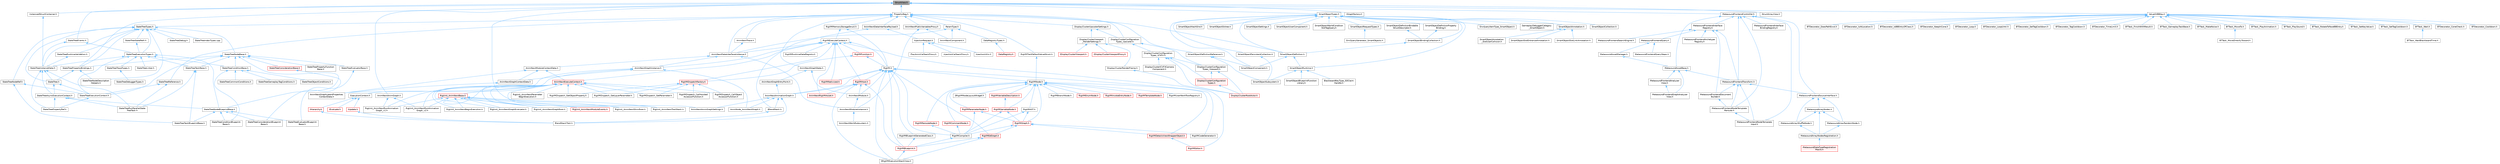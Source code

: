 digraph "StructView.h"
{
 // INTERACTIVE_SVG=YES
 // LATEX_PDF_SIZE
  bgcolor="transparent";
  edge [fontname=Helvetica,fontsize=10,labelfontname=Helvetica,labelfontsize=10];
  node [fontname=Helvetica,fontsize=10,shape=box,height=0.2,width=0.4];
  Node1 [id="Node000001",label="StructView.h",height=0.2,width=0.4,color="gray40", fillcolor="grey60", style="filled", fontcolor="black",tooltip=" "];
  Node1 -> Node2 [id="edge1_Node000001_Node000002",dir="back",color="steelblue1",style="solid",tooltip=" "];
  Node2 [id="Node000002",label="AnimNextAnimGraph.h",height=0.2,width=0.4,color="grey40", fillcolor="white", style="filled",URL="$df/daf/AnimNextAnimGraph_8h.html",tooltip=" "];
  Node2 -> Node3 [id="edge2_Node000002_Node000003",dir="back",color="steelblue1",style="solid",tooltip=" "];
  Node3 [id="Node000003",label="RigUnit_AnimNextRunAnimation\lGraph_v1.h",height=0.2,width=0.4,color="grey40", fillcolor="white", style="filled",URL="$d1/df7/RigUnit__AnimNextRunAnimationGraph__v1_8h.html",tooltip=" "];
  Node2 -> Node4 [id="edge3_Node000002_Node000004",dir="back",color="steelblue1",style="solid",tooltip=" "];
  Node4 [id="Node000004",label="RigUnit_AnimNextRunAnimation\lGraph_v2.h",height=0.2,width=0.4,color="grey40", fillcolor="white", style="filled",URL="$d6/d84/RigUnit__AnimNextRunAnimationGraph__v2_8h.html",tooltip=" "];
  Node1 -> Node5 [id="edge4_Node000001_Node000005",dir="back",color="steelblue1",style="solid",tooltip=" "];
  Node5 [id="Node000005",label="AnimNextAnimGraphSettings.h",height=0.2,width=0.4,color="grey40", fillcolor="white", style="filled",URL="$d9/da8/AnimNextAnimGraphSettings_8h.html",tooltip=" "];
  Node1 -> Node6 [id="edge5_Node000001_Node000006",dir="back",color="steelblue1",style="solid",tooltip=" "];
  Node6 [id="Node000006",label="IGraphFactory.h",height=0.2,width=0.4,color="grey40", fillcolor="white", style="filled",URL="$d0/d51/IGraphFactory_8h.html",tooltip=" "];
  Node1 -> Node7 [id="edge6_Node000001_Node000007",dir="back",color="steelblue1",style="solid",tooltip=" "];
  Node7 [id="Node000007",label="InstancedStructContainer.h",height=0.2,width=0.4,color="grey40", fillcolor="white", style="filled",URL="$dc/df3/StructUtils_2InstancedStructContainer_8h.html",tooltip=" "];
  Node7 -> Node8 [id="edge7_Node000007_Node000008",dir="back",color="steelblue1",style="solid",tooltip=" "];
  Node8 [id="Node000008",label="StateTreeInstanceData.h",height=0.2,width=0.4,color="grey40", fillcolor="white", style="filled",URL="$de/da1/StateTreeInstanceData_8h.html",tooltip=" "];
  Node8 -> Node9 [id="edge8_Node000008_Node000009",dir="back",color="steelblue1",style="solid",tooltip=" "];
  Node9 [id="Node000009",label="StateTree.h",height=0.2,width=0.4,color="grey40", fillcolor="white", style="filled",URL="$de/d30/StateTree_8h.html",tooltip=" "];
  Node9 -> Node10 [id="edge9_Node000009_Node000010",dir="back",color="steelblue1",style="solid",tooltip=" "];
  Node10 [id="Node000010",label="StateTreeAsyncExecutionContext.h",height=0.2,width=0.4,color="grey40", fillcolor="white", style="filled",URL="$dd/d7b/StateTreeAsyncExecutionContext_8h.html",tooltip=" "];
  Node10 -> Node11 [id="edge10_Node000010_Node000011",dir="back",color="steelblue1",style="solid",tooltip=" "];
  Node11 [id="Node000011",label="StateTreeNodeBlueprintBase.h",height=0.2,width=0.4,color="grey40", fillcolor="white", style="filled",URL="$d8/d2c/StateTreeNodeBlueprintBase_8h.html",tooltip=" "];
  Node11 -> Node12 [id="edge11_Node000011_Node000012",dir="back",color="steelblue1",style="solid",tooltip=" "];
  Node12 [id="Node000012",label="StateTreeConditionBlueprint\lBase.h",height=0.2,width=0.4,color="grey40", fillcolor="white", style="filled",URL="$d2/dd4/StateTreeConditionBlueprintBase_8h.html",tooltip=" "];
  Node11 -> Node13 [id="edge12_Node000011_Node000013",dir="back",color="steelblue1",style="solid",tooltip=" "];
  Node13 [id="Node000013",label="StateTreeConsiderationBlueprint\lBase.h",height=0.2,width=0.4,color="grey40", fillcolor="white", style="filled",URL="$db/d4a/StateTreeConsiderationBlueprintBase_8h.html",tooltip=" "];
  Node11 -> Node14 [id="edge13_Node000011_Node000014",dir="back",color="steelblue1",style="solid",tooltip=" "];
  Node14 [id="Node000014",label="StateTreeEvaluatorBlueprint\lBase.h",height=0.2,width=0.4,color="grey40", fillcolor="white", style="filled",URL="$d1/dd7/StateTreeEvaluatorBlueprintBase_8h.html",tooltip=" "];
  Node11 -> Node15 [id="edge14_Node000011_Node000015",dir="back",color="steelblue1",style="solid",tooltip=" "];
  Node15 [id="Node000015",label="StateTreeTaskBlueprintBase.h",height=0.2,width=0.4,color="grey40", fillcolor="white", style="filled",URL="$db/d6a/StateTreeTaskBlueprintBase_8h.html",tooltip=" "];
  Node10 -> Node16 [id="edge15_Node000010_Node000016",dir="back",color="steelblue1",style="solid",tooltip=" "];
  Node16 [id="Node000016",label="StateTreePropertyRef.h",height=0.2,width=0.4,color="grey40", fillcolor="white", style="filled",URL="$dd/dae/StateTreePropertyRef_8h.html",tooltip=" "];
  Node10 -> Node17 [id="edge16_Node000010_Node000017",dir="back",color="steelblue1",style="solid",tooltip=" "];
  Node17 [id="Node000017",label="StateTreeRunParallelState\lTreeTask.h",height=0.2,width=0.4,color="grey40", fillcolor="white", style="filled",URL="$d0/d11/StateTreeRunParallelStateTreeTask_8h.html",tooltip=" "];
  Node9 -> Node18 [id="edge17_Node000009_Node000018",dir="back",color="steelblue1",style="solid",tooltip=" "];
  Node18 [id="Node000018",label="StateTreeExecutionContext.h",height=0.2,width=0.4,color="grey40", fillcolor="white", style="filled",URL="$d0/d75/StateTreeExecutionContext_8h.html",tooltip=" "];
  Node18 -> Node16 [id="edge18_Node000018_Node000016",dir="back",color="steelblue1",style="solid",tooltip=" "];
  Node8 -> Node10 [id="edge19_Node000008_Node000010",dir="back",color="steelblue1",style="solid",tooltip=" "];
  Node8 -> Node16 [id="edge20_Node000008_Node000016",dir="back",color="steelblue1",style="solid",tooltip=" "];
  Node8 -> Node17 [id="edge21_Node000008_Node000017",dir="back",color="steelblue1",style="solid",tooltip=" "];
  Node1 -> Node19 [id="edge22_Node000001_Node000019",dir="back",color="steelblue1",style="solid",tooltip=" "];
  Node19 [id="Node000019",label="MetasoundFrontendController.h",height=0.2,width=0.4,color="grey40", fillcolor="white", style="filled",URL="$d0/d64/MetasoundFrontendController_8h.html",tooltip=" "];
  Node19 -> Node20 [id="edge23_Node000019_Node000020",dir="back",color="steelblue1",style="solid",tooltip=" "];
  Node20 [id="Node000020",label="MetasoundAssetBase.h",height=0.2,width=0.4,color="grey40", fillcolor="white", style="filled",URL="$d5/d81/MetasoundAssetBase_8h.html",tooltip=" "];
  Node20 -> Node21 [id="edge24_Node000020_Node000021",dir="back",color="steelblue1",style="solid",tooltip=" "];
  Node21 [id="Node000021",label="MetasoundFrontendAnalyzer\lView.h",height=0.2,width=0.4,color="grey40", fillcolor="white", style="filled",URL="$d0/d5e/MetasoundFrontendAnalyzerView_8h.html",tooltip=" "];
  Node21 -> Node22 [id="edge25_Node000021_Node000022",dir="back",color="steelblue1",style="solid",tooltip=" "];
  Node22 [id="Node000022",label="MetasoundFrontendGraphAnalyzer\lView.h",height=0.2,width=0.4,color="grey40", fillcolor="white", style="filled",URL="$d6/dd1/MetasoundFrontendGraphAnalyzerView_8h.html",tooltip=" "];
  Node20 -> Node22 [id="edge26_Node000020_Node000022",dir="back",color="steelblue1",style="solid",tooltip=" "];
  Node20 -> Node23 [id="edge27_Node000020_Node000023",dir="back",color="steelblue1",style="solid",tooltip=" "];
  Node23 [id="Node000023",label="MetasoundFrontendTransform.h",height=0.2,width=0.4,color="grey40", fillcolor="white", style="filled",URL="$dc/d48/MetasoundFrontendTransform_8h.html",tooltip=" "];
  Node23 -> Node24 [id="edge28_Node000023_Node000024",dir="back",color="steelblue1",style="solid",tooltip=" "];
  Node24 [id="Node000024",label="MetasoundFrontendDocument\lBuilder.h",height=0.2,width=0.4,color="grey40", fillcolor="white", style="filled",URL="$da/dfa/MetasoundFrontendDocumentBuilder_8h.html",tooltip=" "];
  Node24 -> Node25 [id="edge29_Node000024_Node000025",dir="back",color="steelblue1",style="solid",tooltip=" "];
  Node25 [id="Node000025",label="MetasoundFrontendNodeTemplate\lReroute.h",height=0.2,width=0.4,color="grey40", fillcolor="white", style="filled",URL="$d7/d33/MetasoundFrontendNodeTemplateReroute_8h.html",tooltip=" "];
  Node25 -> Node26 [id="edge30_Node000025_Node000026",dir="back",color="steelblue1",style="solid",tooltip=" "];
  Node26 [id="Node000026",label="MetasoundFrontendNodeTemplate\lInput.h",height=0.2,width=0.4,color="grey40", fillcolor="white", style="filled",URL="$d6/d69/MetasoundFrontendNodeTemplateInput_8h.html",tooltip=" "];
  Node23 -> Node26 [id="edge31_Node000023_Node000026",dir="back",color="steelblue1",style="solid",tooltip=" "];
  Node23 -> Node25 [id="edge32_Node000023_Node000025",dir="back",color="steelblue1",style="solid",tooltip=" "];
  Node23 -> Node27 [id="edge33_Node000023_Node000027",dir="back",color="steelblue1",style="solid",tooltip=" "];
  Node27 [id="Node000027",label="MetasoundFrontendSourceInterface.h",height=0.2,width=0.4,color="grey40", fillcolor="white", style="filled",URL="$de/db5/MetasoundFrontendSourceInterface_8h.html",tooltip=" "];
  Node27 -> Node28 [id="edge34_Node000027_Node000028",dir="back",color="steelblue1",style="solid",tooltip=" "];
  Node28 [id="Node000028",label="MetasoundArrayNodes.h",height=0.2,width=0.4,color="grey40", fillcolor="white", style="filled",URL="$de/d05/MetasoundArrayNodes_8h.html",tooltip=" "];
  Node28 -> Node29 [id="edge35_Node000028_Node000029",dir="back",color="steelblue1",style="solid",tooltip=" "];
  Node29 [id="Node000029",label="MetasoundArrayNodesRegistration.h",height=0.2,width=0.4,color="grey40", fillcolor="white", style="filled",URL="$d2/d35/MetasoundArrayNodesRegistration_8h.html",tooltip=" "];
  Node29 -> Node30 [id="edge36_Node000029_Node000030",dir="back",color="steelblue1",style="solid",tooltip=" "];
  Node30 [id="Node000030",label="MetasoundDataTypeRegistration\lMacro.h",height=0.2,width=0.4,color="red", fillcolor="#FFF0F0", style="filled",URL="$d1/d2b/MetasoundDataTypeRegistrationMacro_8h.html",tooltip=" "];
  Node28 -> Node60 [id="edge37_Node000028_Node000060",dir="back",color="steelblue1",style="solid",tooltip=" "];
  Node60 [id="Node000060",label="MetasoundArrayRandomNode.h",height=0.2,width=0.4,color="grey40", fillcolor="white", style="filled",URL="$d3/d94/MetasoundArrayRandomNode_8h.html",tooltip=" "];
  Node60 -> Node29 [id="edge38_Node000060_Node000029",dir="back",color="steelblue1",style="solid",tooltip=" "];
  Node28 -> Node61 [id="edge39_Node000028_Node000061",dir="back",color="steelblue1",style="solid",tooltip=" "];
  Node61 [id="Node000061",label="MetasoundArrayShuffleNode.h",height=0.2,width=0.4,color="grey40", fillcolor="white", style="filled",URL="$db/dcb/MetasoundArrayShuffleNode_8h.html",tooltip=" "];
  Node61 -> Node29 [id="edge40_Node000061_Node000029",dir="back",color="steelblue1",style="solid",tooltip=" "];
  Node27 -> Node60 [id="edge41_Node000027_Node000060",dir="back",color="steelblue1",style="solid",tooltip=" "];
  Node27 -> Node61 [id="edge42_Node000027_Node000061",dir="back",color="steelblue1",style="solid",tooltip=" "];
  Node19 -> Node62 [id="edge43_Node000019_Node000062",dir="back",color="steelblue1",style="solid",tooltip=" "];
  Node62 [id="Node000062",label="MetasoundFrontendInterface\lBindingRegistry.h",height=0.2,width=0.4,color="grey40", fillcolor="white", style="filled",URL="$da/de4/MetasoundFrontendInterfaceBindingRegistry_8h.html",tooltip=" "];
  Node19 -> Node63 [id="edge44_Node000019_Node000063",dir="back",color="steelblue1",style="solid",tooltip=" "];
  Node63 [id="Node000063",label="MetasoundFrontendInterface\lRegistry.h",height=0.2,width=0.4,color="grey40", fillcolor="white", style="filled",URL="$d7/d91/MetasoundFrontendInterfaceRegistry_8h.html",tooltip=" "];
  Node63 -> Node64 [id="edge45_Node000063_Node000064",dir="back",color="steelblue1",style="solid",tooltip=" "];
  Node64 [id="Node000064",label="MetasoundFrontendArchetype\lRegistry.h",height=0.2,width=0.4,color="grey40", fillcolor="white", style="filled",URL="$db/d0e/MetasoundFrontendArchetypeRegistry_8h.html",tooltip=" "];
  Node63 -> Node24 [id="edge46_Node000063_Node000024",dir="back",color="steelblue1",style="solid",tooltip=" "];
  Node63 -> Node65 [id="edge47_Node000063_Node000065",dir="back",color="steelblue1",style="solid",tooltip=" "];
  Node65 [id="Node000065",label="MetasoundFrontendQuery.h",height=0.2,width=0.4,color="grey40", fillcolor="white", style="filled",URL="$d6/dba/MetasoundFrontendQuery_8h.html",tooltip=" "];
  Node65 -> Node66 [id="edge48_Node000065_Node000066",dir="back",color="steelblue1",style="solid",tooltip=" "];
  Node66 [id="Node000066",label="MetasoundAssetManager.h",height=0.2,width=0.4,color="grey40", fillcolor="white", style="filled",URL="$dd/da3/MetasoundAssetManager_8h.html",tooltip=" "];
  Node66 -> Node20 [id="edge49_Node000066_Node000020",dir="back",color="steelblue1",style="solid",tooltip=" "];
  Node65 -> Node67 [id="edge50_Node000065_Node000067",dir="back",color="steelblue1",style="solid",tooltip=" "];
  Node67 [id="Node000067",label="MetasoundFrontendQuerySteps.h",height=0.2,width=0.4,color="grey40", fillcolor="white", style="filled",URL="$d1/d63/MetasoundFrontendQuerySteps_8h.html",tooltip=" "];
  Node63 -> Node68 [id="edge51_Node000063_Node000068",dir="back",color="steelblue1",style="solid",tooltip=" "];
  Node68 [id="Node000068",label="MetasoundFrontendSearchEngine.h",height=0.2,width=0.4,color="grey40", fillcolor="white", style="filled",URL="$d3/de8/MetasoundFrontendSearchEngine_8h.html",tooltip=" "];
  Node63 -> Node23 [id="edge52_Node000063_Node000023",dir="back",color="steelblue1",style="solid",tooltip=" "];
  Node19 -> Node26 [id="edge53_Node000019_Node000026",dir="back",color="steelblue1",style="solid",tooltip=" "];
  Node19 -> Node25 [id="edge54_Node000019_Node000025",dir="back",color="steelblue1",style="solid",tooltip=" "];
  Node19 -> Node27 [id="edge55_Node000019_Node000027",dir="back",color="steelblue1",style="solid",tooltip=" "];
  Node19 -> Node23 [id="edge56_Node000019_Node000023",dir="back",color="steelblue1",style="solid",tooltip=" "];
  Node1 -> Node69 [id="edge57_Node000001_Node000069",dir="back",color="steelblue1",style="solid",tooltip=" "];
  Node69 [id="Node000069",label="PropertyBag.h",height=0.2,width=0.4,color="grey40", fillcolor="white", style="filled",URL="$de/d60/StructUtils_2PropertyBag_8h.html",tooltip=" "];
  Node69 -> Node70 [id="edge58_Node000069_Node000070",dir="back",color="steelblue1",style="solid",tooltip=" "];
  Node70 [id="Node000070",label="AnimNextDataInterfaceInstance.h",height=0.2,width=0.4,color="grey40", fillcolor="white", style="filled",URL="$d4/dc0/AnimNextDataInterfaceInstance_8h.html",tooltip=" "];
  Node70 -> Node71 [id="edge59_Node000070_Node000071",dir="back",color="steelblue1",style="solid",tooltip=" "];
  Node71 [id="Node000071",label="AnimNextGraphInstance.h",height=0.2,width=0.4,color="grey40", fillcolor="white", style="filled",URL="$df/d5e/AnimNextGraphInstance_8h.html",tooltip=" "];
  Node71 -> Node72 [id="edge60_Node000071_Node000072",dir="back",color="steelblue1",style="solid",tooltip=" "];
  Node72 [id="Node000072",label="AnimNextGraphContextData.h",height=0.2,width=0.4,color="grey40", fillcolor="white", style="filled",URL="$d6/d0a/AnimNextGraphContextData_8h.html",tooltip=" "];
  Node72 -> Node73 [id="edge61_Node000072_Node000073",dir="back",color="steelblue1",style="solid",tooltip=" "];
  Node73 [id="Node000073",label="AnimNextGraphLatentProperties\lContextData.h",height=0.2,width=0.4,color="grey40", fillcolor="white", style="filled",URL="$da/d49/AnimNextGraphLatentPropertiesContextData_8h.html",tooltip=" "];
  Node71 -> Node73 [id="edge62_Node000071_Node000073",dir="back",color="steelblue1",style="solid",tooltip=" "];
  Node71 -> Node74 [id="edge63_Node000071_Node000074",dir="back",color="steelblue1",style="solid",tooltip=" "];
  Node74 [id="Node000074",label="AnimNode_AnimNextGraph.h",height=0.2,width=0.4,color="grey40", fillcolor="white", style="filled",URL="$d5/d20/AnimNode__AnimNextGraph_8h.html",tooltip=" "];
  Node71 -> Node75 [id="edge64_Node000071_Node000075",dir="back",color="steelblue1",style="solid",tooltip=" "];
  Node75 [id="Node000075",label="ExecutionContext.h",height=0.2,width=0.4,color="grey40", fillcolor="white", style="filled",URL="$d2/da1/ExecutionContext_8h.html",tooltip=" "];
  Node75 -> Node76 [id="edge65_Node000075_Node000076",dir="back",color="steelblue1",style="solid",tooltip=" "];
  Node76 [id="Node000076",label="IEvaluate.h",height=0.2,width=0.4,color="red", fillcolor="#FFF0F0", style="filled",URL="$d8/d35/IEvaluate_8h.html",tooltip=" "];
  Node75 -> Node81 [id="edge66_Node000075_Node000081",dir="back",color="steelblue1",style="solid",tooltip=" "];
  Node81 [id="Node000081",label="IHierarchy.h",height=0.2,width=0.4,color="red", fillcolor="#FFF0F0", style="filled",URL="$d6/d76/IHierarchy_8h.html",tooltip=" "];
  Node81 -> Node82 [id="edge67_Node000081_Node000082",dir="back",color="steelblue1",style="solid",tooltip=" "];
  Node82 [id="Node000082",label="BlendStackTrait.h",height=0.2,width=0.4,color="grey40", fillcolor="white", style="filled",URL="$dd/dc9/BlendStackTrait_8h.html",tooltip=" "];
  Node75 -> Node83 [id="edge68_Node000075_Node000083",dir="back",color="steelblue1",style="solid",tooltip=" "];
  Node83 [id="Node000083",label="IUpdate.h",height=0.2,width=0.4,color="red", fillcolor="#FFF0F0", style="filled",URL="$d9/d18/IUpdate_8h.html",tooltip=" "];
  Node83 -> Node82 [id="edge69_Node000083_Node000082",dir="back",color="steelblue1",style="solid",tooltip=" "];
  Node70 -> Node85 [id="edge70_Node000070_Node000085",dir="back",color="steelblue1",style="solid",tooltip=" "];
  Node85 [id="Node000085",label="AnimNextModuleContextData.h",height=0.2,width=0.4,color="grey40", fillcolor="white", style="filled",URL="$d8/d3c/AnimNextModuleContextData_8h.html",tooltip=" "];
  Node85 -> Node86 [id="edge71_Node000085_Node000086",dir="back",color="steelblue1",style="solid",tooltip=" "];
  Node86 [id="Node000086",label="AnimNextExecuteContext.h",height=0.2,width=0.4,color="red", fillcolor="#FFF0F0", style="filled",URL="$de/da5/AnimNextExecuteContext_8h.html",tooltip=" "];
  Node86 -> Node87 [id="edge72_Node000086_Node000087",dir="back",color="steelblue1",style="solid",tooltip=" "];
  Node87 [id="Node000087",label="RigUnit_AnimNextBase.h",height=0.2,width=0.4,color="red", fillcolor="#FFF0F0", style="filled",URL="$df/d32/RigUnit__AnimNextBase_8h.html",tooltip=" "];
  Node87 -> Node88 [id="edge73_Node000087_Node000088",dir="back",color="steelblue1",style="solid",tooltip=" "];
  Node88 [id="Node000088",label="RigUnit_AnimNextBeginExecution.h",height=0.2,width=0.4,color="grey40", fillcolor="white", style="filled",URL="$df/d5a/RigUnit__AnimNextBeginExecution_8h.html",tooltip=" "];
  Node87 -> Node89 [id="edge74_Node000087_Node000089",dir="back",color="steelblue1",style="solid",tooltip=" "];
  Node89 [id="Node000089",label="RigUnit_AnimNextGraphEvaluator.h",height=0.2,width=0.4,color="grey40", fillcolor="white", style="filled",URL="$db/dea/RigUnit__AnimNextGraphEvaluator_8h.html",tooltip=" "];
  Node87 -> Node90 [id="edge75_Node000087_Node000090",dir="back",color="steelblue1",style="solid",tooltip=" "];
  Node90 [id="Node000090",label="RigUnit_AnimNextGraphRoot.h",height=0.2,width=0.4,color="grey40", fillcolor="white", style="filled",URL="$db/db2/RigUnit__AnimNextGraphRoot_8h.html",tooltip=" "];
  Node87 -> Node91 [id="edge76_Node000087_Node000091",dir="back",color="steelblue1",style="solid",tooltip=" "];
  Node91 [id="Node000091",label="RigUnit_AnimNextModuleEvents.h",height=0.2,width=0.4,color="red", fillcolor="#FFF0F0", style="filled",URL="$db/d6a/RigUnit__AnimNextModuleEvents_8h.html",tooltip=" "];
  Node87 -> Node3 [id="edge77_Node000087_Node000003",dir="back",color="steelblue1",style="solid",tooltip=" "];
  Node87 -> Node4 [id="edge78_Node000087_Node000004",dir="back",color="steelblue1",style="solid",tooltip=" "];
  Node87 -> Node93 [id="edge79_Node000087_Node000093",dir="back",color="steelblue1",style="solid",tooltip=" "];
  Node93 [id="Node000093",label="RigUnit_AnimNextShimRoot.h",height=0.2,width=0.4,color="grey40", fillcolor="white", style="filled",URL="$de/d67/RigUnit__AnimNextShimRoot_8h.html",tooltip=" "];
  Node87 -> Node94 [id="edge80_Node000087_Node000094",dir="back",color="steelblue1",style="solid",tooltip=" "];
  Node94 [id="Node000094",label="RigUnit_AnimNextTraitStack.h",height=0.2,width=0.4,color="grey40", fillcolor="white", style="filled",URL="$d0/d14/RigUnit__AnimNextTraitStack_8h.html",tooltip=" "];
  Node86 -> Node88 [id="edge81_Node000086_Node000088",dir="back",color="steelblue1",style="solid",tooltip=" "];
  Node86 -> Node89 [id="edge82_Node000086_Node000089",dir="back",color="steelblue1",style="solid",tooltip=" "];
  Node86 -> Node90 [id="edge83_Node000086_Node000090",dir="back",color="steelblue1",style="solid",tooltip=" "];
  Node86 -> Node91 [id="edge84_Node000086_Node000091",dir="back",color="steelblue1",style="solid",tooltip=" "];
  Node86 -> Node97 [id="edge85_Node000086_Node000097",dir="back",color="steelblue1",style="solid",tooltip=" "];
  Node97 [id="Node000097",label="RigUnit_AnimNextParameter\lBeginExecution.h",height=0.2,width=0.4,color="grey40", fillcolor="white", style="filled",URL="$df/d50/RigUnit__AnimNextParameterBeginExecution_8h.html",tooltip=" "];
  Node86 -> Node3 [id="edge86_Node000086_Node000003",dir="back",color="steelblue1",style="solid",tooltip=" "];
  Node86 -> Node4 [id="edge87_Node000086_Node000004",dir="back",color="steelblue1",style="solid",tooltip=" "];
  Node86 -> Node93 [id="edge88_Node000086_Node000093",dir="back",color="steelblue1",style="solid",tooltip=" "];
  Node86 -> Node94 [id="edge89_Node000086_Node000094",dir="back",color="steelblue1",style="solid",tooltip=" "];
  Node86 -> Node98 [id="edge90_Node000086_Node000098",dir="back",color="steelblue1",style="solid",tooltip=" "];
  Node98 [id="Node000098",label="RigVMDispatch_CallHoisted\lAccessorFunction.h",height=0.2,width=0.4,color="grey40", fillcolor="white", style="filled",URL="$d1/d9e/RigVMDispatch__CallHoistedAccessorFunction_8h.html",tooltip=" "];
  Node86 -> Node99 [id="edge91_Node000086_Node000099",dir="back",color="steelblue1",style="solid",tooltip=" "];
  Node99 [id="Node000099",label="RigVMDispatch_CallObject\lAccessorFunction.h",height=0.2,width=0.4,color="grey40", fillcolor="white", style="filled",URL="$de/da6/RigVMDispatch__CallObjectAccessorFunction_8h.html",tooltip=" "];
  Node86 -> Node100 [id="edge92_Node000086_Node000100",dir="back",color="steelblue1",style="solid",tooltip=" "];
  Node100 [id="Node000100",label="RigVMDispatch_GetLayerParameter.h",height=0.2,width=0.4,color="grey40", fillcolor="white", style="filled",URL="$d1/dad/RigVMDispatch__GetLayerParameter_8h.html",tooltip=" "];
  Node86 -> Node101 [id="edge93_Node000086_Node000101",dir="back",color="steelblue1",style="solid",tooltip=" "];
  Node101 [id="Node000101",label="RigVMDispatch_GetObjectProperty.h",height=0.2,width=0.4,color="grey40", fillcolor="white", style="filled",URL="$d3/d6d/RigVMDispatch__GetObjectProperty_8h.html",tooltip=" "];
  Node86 -> Node102 [id="edge94_Node000086_Node000102",dir="back",color="steelblue1",style="solid",tooltip=" "];
  Node102 [id="Node000102",label="RigVMDispatch_GetParameter.h",height=0.2,width=0.4,color="grey40", fillcolor="white", style="filled",URL="$dd/d34/RigVMDispatch__GetParameter_8h.html",tooltip=" "];
  Node85 -> Node72 [id="edge95_Node000085_Node000072",dir="back",color="steelblue1",style="solid",tooltip=" "];
  Node85 -> Node73 [id="edge96_Node000085_Node000073",dir="back",color="steelblue1",style="solid",tooltip=" "];
  Node70 -> Node105 [id="edge97_Node000070_Node000105",dir="back",color="steelblue1",style="solid",tooltip=" "];
  Node105 [id="Node000105",label="AnimNextModuleInstance.h",height=0.2,width=0.4,color="grey40", fillcolor="white", style="filled",URL="$d7/dbe/AnimNextModuleInstance_8h.html",tooltip=" "];
  Node105 -> Node106 [id="edge98_Node000105_Node000106",dir="back",color="steelblue1",style="solid",tooltip=" "];
  Node106 [id="Node000106",label="AnimNextWorldSubsystem.h",height=0.2,width=0.4,color="grey40", fillcolor="white", style="filled",URL="$df/d2f/AnimNextWorldSubsystem_8h.html",tooltip=" "];
  Node69 -> Node107 [id="edge99_Node000069_Node000107",dir="back",color="steelblue1",style="solid",tooltip=" "];
  Node107 [id="Node000107",label="AnimNextDataInterfacePayload.h",height=0.2,width=0.4,color="grey40", fillcolor="white", style="filled",URL="$df/d39/AnimNextDataInterfacePayload_8h.html",tooltip=" "];
  Node107 -> Node108 [id="edge100_Node000107_Node000108",dir="back",color="steelblue1",style="solid",tooltip=" "];
  Node108 [id="Node000108",label="IBlendStack.h",height=0.2,width=0.4,color="grey40", fillcolor="white", style="filled",URL="$df/d73/IBlendStack_8h.html",tooltip=" "];
  Node108 -> Node82 [id="edge101_Node000108_Node000082",dir="back",color="steelblue1",style="solid",tooltip=" "];
  Node107 -> Node109 [id="edge102_Node000107_Node000109",dir="back",color="steelblue1",style="solid",tooltip=" "];
  Node109 [id="Node000109",label="InjectionRequest.h",height=0.2,width=0.4,color="grey40", fillcolor="white", style="filled",URL="$df/d85/InjectionRequest_8h.html",tooltip=" "];
  Node109 -> Node110 [id="edge103_Node000109_Node000110",dir="back",color="steelblue1",style="solid",tooltip=" "];
  Node110 [id="Node000110",label="InjectionCallbackProxy.h",height=0.2,width=0.4,color="grey40", fillcolor="white", style="filled",URL="$d2/df7/InjectionCallbackProxy_8h.html",tooltip=" "];
  Node109 -> Node111 [id="edge104_Node000109_Node000111",dir="back",color="steelblue1",style="solid",tooltip=" "];
  Node111 [id="Node000111",label="InjectionUtils.h",height=0.2,width=0.4,color="grey40", fillcolor="white", style="filled",URL="$de/dca/InjectionUtils_8h.html",tooltip=" "];
  Node109 -> Node112 [id="edge105_Node000109_Node000112",dir="back",color="steelblue1",style="solid",tooltip=" "];
  Node112 [id="Node000112",label="PlayAnimCallbackProxy.h",height=0.2,width=0.4,color="grey40", fillcolor="white", style="filled",URL="$d9/dd0/PlayAnimCallbackProxy_8h.html",tooltip=" "];
  Node69 -> Node113 [id="edge106_Node000069_Node000113",dir="back",color="steelblue1",style="solid",tooltip=" "];
  Node113 [id="Node000113",label="AnimNextGraphState.h",height=0.2,width=0.4,color="grey40", fillcolor="white", style="filled",URL="$d5/d54/AnimNextGraphState_8h.html",tooltip=" "];
  Node113 -> Node114 [id="edge107_Node000113_Node000114",dir="back",color="steelblue1",style="solid",tooltip=" "];
  Node114 [id="Node000114",label="AnimNextGraphEntryPoint.h",height=0.2,width=0.4,color="grey40", fillcolor="white", style="filled",URL="$db/d5b/AnimNextGraphEntryPoint_8h.html",tooltip=" "];
  Node114 -> Node115 [id="edge108_Node000114_Node000115",dir="back",color="steelblue1",style="solid",tooltip=" "];
  Node115 [id="Node000115",label="AnimNextAnimationGraph.h",height=0.2,width=0.4,color="grey40", fillcolor="white", style="filled",URL="$d4/dc3/AnimNextAnimationGraph_8h.html",tooltip=" "];
  Node115 -> Node5 [id="edge109_Node000115_Node000005",dir="back",color="steelblue1",style="solid",tooltip=" "];
  Node115 -> Node74 [id="edge110_Node000115_Node000074",dir="back",color="steelblue1",style="solid",tooltip=" "];
  Node115 -> Node82 [id="edge111_Node000115_Node000082",dir="back",color="steelblue1",style="solid",tooltip=" "];
  Node115 -> Node108 [id="edge112_Node000115_Node000108",dir="back",color="steelblue1",style="solid",tooltip=" "];
  Node113 -> Node116 [id="edge113_Node000113_Node000116",dir="back",color="steelblue1",style="solid",tooltip=" "];
  Node116 [id="Node000116",label="AnimNextModule.h",height=0.2,width=0.4,color="grey40", fillcolor="white", style="filled",URL="$d1/dac/AnimNextModule_8h.html",tooltip=" "];
  Node116 -> Node105 [id="edge114_Node000116_Node000105",dir="back",color="steelblue1",style="solid",tooltip=" "];
  Node69 -> Node117 [id="edge115_Node000069_Node000117",dir="back",color="steelblue1",style="solid",tooltip=" "];
  Node117 [id="Node000117",label="AnimNextPublicVariablesProxy.h",height=0.2,width=0.4,color="grey40", fillcolor="white", style="filled",URL="$dc/de4/AnimNextPublicVariablesProxy_8h.html",tooltip=" "];
  Node117 -> Node118 [id="edge116_Node000117_Node000118",dir="back",color="steelblue1",style="solid",tooltip=" "];
  Node118 [id="Node000118",label="AnimNextComponent.h",height=0.2,width=0.4,color="grey40", fillcolor="white", style="filled",URL="$d2/d67/AnimNextComponent_8h.html",tooltip=" "];
  Node117 -> Node105 [id="edge117_Node000117_Node000105",dir="back",color="steelblue1",style="solid",tooltip=" "];
  Node69 -> Node119 [id="edge118_Node000069_Node000119",dir="back",color="steelblue1",style="solid",tooltip=" "];
  Node119 [id="Node000119",label="AnimNextTrace.h",height=0.2,width=0.4,color="grey40", fillcolor="white", style="filled",URL="$d5/d1d/AnimNextTrace_8h.html",tooltip=" "];
  Node119 -> Node70 [id="edge119_Node000119_Node000070",dir="back",color="steelblue1",style="solid",tooltip=" "];
  Node69 -> Node120 [id="edge120_Node000069_Node000120",dir="back",color="steelblue1",style="solid",tooltip=" "];
  Node120 [id="Node000120",label="DisplayClusterConfiguration\lTypes_Upscaler.h",height=0.2,width=0.4,color="grey40", fillcolor="white", style="filled",URL="$d8/d0f/DisplayClusterConfigurationTypes__Upscaler_8h.html",tooltip=" "];
  Node120 -> Node121 [id="edge121_Node000120_Node000121",dir="back",color="steelblue1",style="solid",tooltip=" "];
  Node121 [id="Node000121",label="DisplayClusterConfiguration\lTypes_ICVFX.h",height=0.2,width=0.4,color="grey40", fillcolor="white", style="filled",URL="$d3/dc4/DisplayClusterConfigurationTypes__ICVFX_8h.html",tooltip=" "];
  Node121 -> Node122 [id="edge122_Node000121_Node000122",dir="back",color="steelblue1",style="solid",tooltip=" "];
  Node122 [id="Node000122",label="DisplayClusterConfiguration\lTypes.h",height=0.2,width=0.4,color="red", fillcolor="#FFF0F0", style="filled",URL="$d5/dc6/DisplayClusterConfigurationTypes_8h.html",tooltip=" "];
  Node122 -> Node127 [id="edge123_Node000122_Node000127",dir="back",color="steelblue1",style="solid",tooltip=" "];
  Node127 [id="Node000127",label="DisplayClusterRootActor.h",height=0.2,width=0.4,color="red", fillcolor="#FFF0F0", style="filled",URL="$d0/d41/DisplayClusterRootActor_8h.html",tooltip=" "];
  Node121 -> Node132 [id="edge124_Node000121_Node000132",dir="back",color="steelblue1",style="solid",tooltip=" "];
  Node132 [id="Node000132",label="DisplayClusterConfiguration\lTypes_Viewport.h",height=0.2,width=0.4,color="grey40", fillcolor="white", style="filled",URL="$d1/d6b/DisplayClusterConfigurationTypes__Viewport_8h.html",tooltip=" "];
  Node132 -> Node122 [id="edge125_Node000132_Node000122",dir="back",color="steelblue1",style="solid",tooltip=" "];
  Node132 -> Node127 [id="edge126_Node000132_Node000127",dir="back",color="steelblue1",style="solid",tooltip=" "];
  Node121 -> Node133 [id="edge127_Node000121_Node000133",dir="back",color="steelblue1",style="solid",tooltip=" "];
  Node133 [id="Node000133",label="DisplayClusterICVFXCamera\lComponent.h",height=0.2,width=0.4,color="grey40", fillcolor="white", style="filled",URL="$d9/de0/DisplayClusterICVFXCameraComponent_8h.html",tooltip=" "];
  Node121 -> Node127 [id="edge128_Node000121_Node000127",dir="back",color="steelblue1",style="solid",tooltip=" "];
  Node120 -> Node132 [id="edge129_Node000120_Node000132",dir="back",color="steelblue1",style="solid",tooltip=" "];
  Node69 -> Node134 [id="edge130_Node000069_Node000134",dir="back",color="steelblue1",style="solid",tooltip=" "];
  Node134 [id="Node000134",label="DisplayClusterUpscalerSettings.h",height=0.2,width=0.4,color="grey40", fillcolor="white", style="filled",URL="$df/d33/DisplayClusterUpscalerSettings_8h.html",tooltip=" "];
  Node134 -> Node120 [id="edge131_Node000134_Node000120",dir="back",color="steelblue1",style="solid",tooltip=" "];
  Node134 -> Node135 [id="edge132_Node000134_Node000135",dir="back",color="steelblue1",style="solid",tooltip=" "];
  Node135 [id="Node000135",label="DisplayClusterViewport\l_RenderSettings.h",height=0.2,width=0.4,color="grey40", fillcolor="white", style="filled",URL="$d8/d35/DisplayClusterViewport__RenderSettings_8h.html",tooltip=" "];
  Node135 -> Node136 [id="edge133_Node000135_Node000136",dir="back",color="steelblue1",style="solid",tooltip=" "];
  Node136 [id="Node000136",label="DisplayClusterRenderFrame.h",height=0.2,width=0.4,color="grey40", fillcolor="white", style="filled",URL="$d2/d86/DisplayClusterRenderFrame_8h.html",tooltip=" "];
  Node136 -> Node127 [id="edge134_Node000136_Node000127",dir="back",color="steelblue1",style="solid",tooltip=" "];
  Node135 -> Node137 [id="edge135_Node000135_Node000137",dir="back",color="steelblue1",style="solid",tooltip=" "];
  Node137 [id="Node000137",label="IDisplayClusterViewport.h",height=0.2,width=0.4,color="red", fillcolor="#FFF0F0", style="filled",URL="$dc/d64/IDisplayClusterViewport_8h.html",tooltip=" "];
  Node135 -> Node140 [id="edge136_Node000135_Node000140",dir="back",color="steelblue1",style="solid",tooltip=" "];
  Node140 [id="Node000140",label="IDisplayClusterViewportProxy.h",height=0.2,width=0.4,color="red", fillcolor="#FFF0F0", style="filled",URL="$df/dfd/IDisplayClusterViewportProxy_8h.html",tooltip=" "];
  Node69 -> Node142 [id="edge137_Node000069_Node000142",dir="back",color="steelblue1",style="solid",tooltip=" "];
  Node142 [id="Node000142",label="ParamType.h",height=0.2,width=0.4,color="grey40", fillcolor="white", style="filled",URL="$d5/daf/ParamType_8h.html",tooltip=" "];
  Node142 -> Node118 [id="edge138_Node000142_Node000118",dir="back",color="steelblue1",style="solid",tooltip=" "];
  Node142 -> Node70 [id="edge139_Node000142_Node000070",dir="back",color="steelblue1",style="solid",tooltip=" "];
  Node142 -> Node143 [id="edge140_Node000142_Node000143",dir="back",color="steelblue1",style="solid",tooltip=" "];
  Node143 [id="Node000143",label="DataRegistryTypes.h",height=0.2,width=0.4,color="grey40", fillcolor="white", style="filled",URL="$de/d7c/DataRegistryTypes_8h.html",tooltip=" "];
  Node143 -> Node144 [id="edge141_Node000143_Node000144",dir="back",color="steelblue1",style="solid",tooltip=" "];
  Node144 [id="Node000144",label="DataRegistry.h",height=0.2,width=0.4,color="red", fillcolor="#FFF0F0", style="filled",URL="$d9/d59/DataRegistry_8h.html",tooltip=" "];
  Node69 -> Node157 [id="edge142_Node000069_Node000157",dir="back",color="steelblue1",style="solid",tooltip=" "];
  Node157 [id="Node000157",label="RigVMMemoryStorageStruct.h",height=0.2,width=0.4,color="grey40", fillcolor="white", style="filled",URL="$dd/d96/RigVMMemoryStorageStruct_8h.html",tooltip=" "];
  Node157 -> Node158 [id="edge143_Node000157_Node000158",dir="back",color="steelblue1",style="solid",tooltip=" "];
  Node158 [id="Node000158",label="RigVM.h",height=0.2,width=0.4,color="grey40", fillcolor="white", style="filled",URL="$d0/d5e/RigVM_8h.html",tooltip=" "];
  Node158 -> Node115 [id="edge144_Node000158_Node000115",dir="back",color="steelblue1",style="solid",tooltip=" "];
  Node158 -> Node116 [id="edge145_Node000158_Node000116",dir="back",color="steelblue1",style="solid",tooltip=" "];
  Node158 -> Node159 [id="edge146_Node000158_Node000159",dir="back",color="steelblue1",style="solid",tooltip=" "];
  Node159 [id="Node000159",label="RigVMBlueprint.h",height=0.2,width=0.4,color="red", fillcolor="#FFF0F0", style="filled",URL="$df/d44/RigVMBlueprint_8h.html",tooltip=" "];
  Node159 -> Node180 [id="edge147_Node000159_Node000180",dir="back",color="steelblue1",style="solid",tooltip=" "];
  Node180 [id="Node000180",label="SRigVMExecutionStackView.h",height=0.2,width=0.4,color="grey40", fillcolor="white", style="filled",URL="$d9/d2b/SRigVMExecutionStackView_8h.html",tooltip=" "];
  Node158 -> Node191 [id="edge148_Node000158_Node000191",dir="back",color="steelblue1",style="solid",tooltip=" "];
  Node191 [id="Node000191",label="RigVMBlueprintGeneratedClass.h",height=0.2,width=0.4,color="grey40", fillcolor="white", style="filled",URL="$d4/dec/RigVMBlueprintGeneratedClass_8h.html",tooltip=" "];
  Node191 -> Node159 [id="edge149_Node000191_Node000159",dir="back",color="steelblue1",style="solid",tooltip=" "];
  Node158 -> Node192 [id="edge150_Node000158_Node000192",dir="back",color="steelblue1",style="solid",tooltip=" "];
  Node192 [id="Node000192",label="RigVMCodeGenerator.h",height=0.2,width=0.4,color="grey40", fillcolor="white", style="filled",URL="$d4/d2b/RigVMCodeGenerator_8h.html",tooltip=" "];
  Node158 -> Node193 [id="edge151_Node000158_Node000193",dir="back",color="steelblue1",style="solid",tooltip=" "];
  Node193 [id="Node000193",label="RigVMCompiler.h",height=0.2,width=0.4,color="grey40", fillcolor="white", style="filled",URL="$d7/d63/RigVMCompiler_8h.html",tooltip=" "];
  Node193 -> Node159 [id="edge152_Node000193_Node000159",dir="back",color="steelblue1",style="solid",tooltip=" "];
  Node158 -> Node194 [id="edge153_Node000158_Node000194",dir="back",color="steelblue1",style="solid",tooltip=" "];
  Node194 [id="Node000194",label="RigVMEdGraph.h",height=0.2,width=0.4,color="red", fillcolor="#FFF0F0", style="filled",URL="$d9/d8c/RigVMEdGraph_8h.html",tooltip=" "];
  Node194 -> Node159 [id="edge154_Node000194_Node000159",dir="back",color="steelblue1",style="solid",tooltip=" "];
  Node194 -> Node180 [id="edge155_Node000194_Node000180",dir="back",color="steelblue1",style="solid",tooltip=" "];
  Node158 -> Node198 [id="edge156_Node000158_Node000198",dir="back",color="steelblue1",style="solid",tooltip=" "];
  Node198 [id="Node000198",label="RigVMHost.h",height=0.2,width=0.4,color="red", fillcolor="#FFF0F0", style="filled",URL="$d5/d04/RigVMHost_8h.html",tooltip=" "];
  Node198 -> Node115 [id="edge157_Node000198_Node000115",dir="back",color="steelblue1",style="solid",tooltip=" "];
  Node198 -> Node116 [id="edge158_Node000198_Node000116",dir="back",color="steelblue1",style="solid",tooltip=" "];
  Node198 -> Node199 [id="edge159_Node000198_Node000199",dir="back",color="steelblue1",style="solid",tooltip=" "];
  Node199 [id="Node000199",label="AnimNextRigVMAsset.h",height=0.2,width=0.4,color="red", fillcolor="#FFF0F0", style="filled",URL="$d8/d0c/AnimNextRigVMAsset_8h.html",tooltip=" "];
  Node198 -> Node159 [id="edge160_Node000198_Node000159",dir="back",color="steelblue1",style="solid",tooltip=" "];
  Node198 -> Node180 [id="edge161_Node000198_Node000180",dir="back",color="steelblue1",style="solid",tooltip=" "];
  Node158 -> Node204 [id="edge162_Node000158_Node000204",dir="back",color="steelblue1",style="solid",tooltip=" "];
  Node204 [id="Node000204",label="RigVMNativized.h",height=0.2,width=0.4,color="red", fillcolor="#FFF0F0", style="filled",URL="$df/d99/RigVMNativized_8h.html",tooltip=" "];
  Node158 -> Node206 [id="edge163_Node000158_Node000206",dir="back",color="steelblue1",style="solid",tooltip=" "];
  Node206 [id="Node000206",label="RigVMNode.h",height=0.2,width=0.4,color="grey40", fillcolor="white", style="filled",URL="$df/d31/RigVMNode_8h.html",tooltip=" "];
  Node206 -> Node207 [id="edge164_Node000206_Node000207",dir="back",color="steelblue1",style="solid",tooltip=" "];
  Node207 [id="Node000207",label="RigVMAST.h",height=0.2,width=0.4,color="grey40", fillcolor="white", style="filled",URL="$d9/d6d/RigVMAST_8h.html",tooltip=" "];
  Node207 -> Node193 [id="edge165_Node000207_Node000193",dir="back",color="steelblue1",style="solid",tooltip=" "];
  Node207 -> Node208 [id="edge166_Node000207_Node000208",dir="back",color="steelblue1",style="solid",tooltip=" "];
  Node208 [id="Node000208",label="RigVMGraph.h",height=0.2,width=0.4,color="red", fillcolor="#FFF0F0", style="filled",URL="$d7/dfd/RigVMGraph_8h.html",tooltip=" "];
  Node208 -> Node192 [id="edge167_Node000208_Node000192",dir="back",color="steelblue1",style="solid",tooltip=" "];
  Node208 -> Node193 [id="edge168_Node000208_Node000193",dir="back",color="steelblue1",style="solid",tooltip=" "];
  Node208 -> Node218 [id="edge169_Node000208_Node000218",dir="back",color="steelblue1",style="solid",tooltip=" "];
  Node218 [id="Node000218",label="RigVMDetailsViewWrapperObject.h",height=0.2,width=0.4,color="red", fillcolor="#FFF0F0", style="filled",URL="$dd/d41/RigVMDetailsViewWrapperObject_8h.html",tooltip=" "];
  Node218 -> Node215 [id="edge170_Node000218_Node000215",dir="back",color="steelblue1",style="solid",tooltip=" "];
  Node215 [id="Node000215",label="RigVMEditor.h",height=0.2,width=0.4,color="red", fillcolor="#FFF0F0", style="filled",URL="$d3/d13/RigVMEditor_8h.html",tooltip=" "];
  Node208 -> Node194 [id="edge171_Node000208_Node000194",dir="back",color="steelblue1",style="solid",tooltip=" "];
  Node206 -> Node227 [id="edge172_Node000206_Node000227",dir="back",color="steelblue1",style="solid",tooltip=" "];
  Node227 [id="Node000227",label="RigVMBranchNode.h",height=0.2,width=0.4,color="grey40", fillcolor="white", style="filled",URL="$dc/d3b/RigVMBranchNode_8h.html",tooltip=" "];
  Node206 -> Node228 [id="edge173_Node000206_Node000228",dir="back",color="steelblue1",style="solid",tooltip=" "];
  Node228 [id="Node000228",label="RigVMCommentNode.h",height=0.2,width=0.4,color="red", fillcolor="#FFF0F0", style="filled",URL="$da/d66/RigVMCommentNode_8h.html",tooltip=" "];
  Node228 -> Node193 [id="edge174_Node000228_Node000193",dir="back",color="steelblue1",style="solid",tooltip=" "];
  Node206 -> Node218 [id="edge175_Node000206_Node000218",dir="back",color="steelblue1",style="solid",tooltip=" "];
  Node206 -> Node229 [id="edge176_Node000206_Node000229",dir="back",color="steelblue1",style="solid",tooltip=" "];
  Node229 [id="Node000229",label="RigVMEnumNode.h",height=0.2,width=0.4,color="red", fillcolor="#FFF0F0", style="filled",URL="$d8/d16/RigVMEnumNode_8h.html",tooltip=" "];
  Node206 -> Node208 [id="edge177_Node000206_Node000208",dir="back",color="steelblue1",style="solid",tooltip=" "];
  Node206 -> Node230 [id="edge178_Node000206_Node000230",dir="back",color="steelblue1",style="solid",tooltip=" "];
  Node230 [id="Node000230",label="RigVMInvokeEntryNode.h",height=0.2,width=0.4,color="red", fillcolor="#FFF0F0", style="filled",URL="$de/ddf/RigVMInvokeEntryNode_8h.html",tooltip=" "];
  Node206 -> Node231 [id="edge179_Node000206_Node000231",dir="back",color="steelblue1",style="solid",tooltip=" "];
  Node231 [id="Node000231",label="RigVMParameterNode.h",height=0.2,width=0.4,color="red", fillcolor="#FFF0F0", style="filled",URL="$dd/dfd/RigVMParameterNode_8h.html",tooltip=" "];
  Node231 -> Node193 [id="edge180_Node000231_Node000193",dir="back",color="steelblue1",style="solid",tooltip=" "];
  Node231 -> Node208 [id="edge181_Node000231_Node000208",dir="back",color="steelblue1",style="solid",tooltip=" "];
  Node206 -> Node232 [id="edge182_Node000206_Node000232",dir="back",color="steelblue1",style="solid",tooltip=" "];
  Node232 [id="Node000232",label="RigVMRerouteNode.h",height=0.2,width=0.4,color="red", fillcolor="#FFF0F0", style="filled",URL="$d7/dd8/RigVMRerouteNode_8h.html",tooltip=" "];
  Node232 -> Node193 [id="edge183_Node000232_Node000193",dir="back",color="steelblue1",style="solid",tooltip=" "];
  Node206 -> Node233 [id="edge184_Node000206_Node000233",dir="back",color="steelblue1",style="solid",tooltip=" "];
  Node233 [id="Node000233",label="RigVMTemplateNode.h",height=0.2,width=0.4,color="red", fillcolor="#FFF0F0", style="filled",URL="$d3/d3f/RigVMTemplateNode_8h.html",tooltip=" "];
  Node206 -> Node243 [id="edge185_Node000206_Node000243",dir="back",color="steelblue1",style="solid",tooltip=" "];
  Node243 [id="Node000243",label="RigVMUserWorkflowRegistry.h",height=0.2,width=0.4,color="grey40", fillcolor="white", style="filled",URL="$da/d27/RigVMUserWorkflowRegistry_8h.html",tooltip=" "];
  Node206 -> Node244 [id="edge186_Node000206_Node000244",dir="back",color="steelblue1",style="solid",tooltip=" "];
  Node244 [id="Node000244",label="RigVMVariableDescription.h",height=0.2,width=0.4,color="red", fillcolor="#FFF0F0", style="filled",URL="$d8/dd8/RigVMVariableDescription_8h.html",tooltip=" "];
  Node244 -> Node245 [id="edge187_Node000244_Node000245",dir="back",color="steelblue1",style="solid",tooltip=" "];
  Node245 [id="Node000245",label="RigVMVariableNode.h",height=0.2,width=0.4,color="red", fillcolor="#FFF0F0", style="filled",URL="$d0/dc6/RigVMVariableNode_8h.html",tooltip=" "];
  Node245 -> Node193 [id="edge188_Node000245_Node000193",dir="back",color="steelblue1",style="solid",tooltip=" "];
  Node245 -> Node208 [id="edge189_Node000245_Node000208",dir="back",color="steelblue1",style="solid",tooltip=" "];
  Node206 -> Node245 [id="edge190_Node000206_Node000245",dir="back",color="steelblue1",style="solid",tooltip=" "];
  Node206 -> Node246 [id="edge191_Node000206_Node000246",dir="back",color="steelblue1",style="solid",tooltip=" "];
  Node246 [id="Node000246",label="SRigVMNodeLayoutWidget.h",height=0.2,width=0.4,color="grey40", fillcolor="white", style="filled",URL="$dc/da9/SRigVMNodeLayoutWidget_8h.html",tooltip=" "];
  Node158 -> Node180 [id="edge192_Node000158_Node000180",dir="back",color="steelblue1",style="solid",tooltip=" "];
  Node157 -> Node247 [id="edge193_Node000157_Node000247",dir="back",color="steelblue1",style="solid",tooltip=" "];
  Node247 [id="Node000247",label="RigVMExecuteContext.h",height=0.2,width=0.4,color="grey40", fillcolor="white", style="filled",URL="$d8/d0d/RigVMExecuteContext_8h.html",tooltip=" "];
  Node247 -> Node70 [id="edge194_Node000247_Node000070",dir="back",color="steelblue1",style="solid",tooltip=" "];
  Node247 -> Node86 [id="edge195_Node000247_Node000086",dir="back",color="steelblue1",style="solid",tooltip=" "];
  Node247 -> Node71 [id="edge196_Node000247_Node000071",dir="back",color="steelblue1",style="solid",tooltip=" "];
  Node247 -> Node199 [id="edge197_Node000247_Node000199",dir="back",color="steelblue1",style="solid",tooltip=" "];
  Node247 -> Node158 [id="edge198_Node000247_Node000158",dir="back",color="steelblue1",style="solid",tooltip=" "];
  Node247 -> Node248 [id="edge199_Node000247_Node000248",dir="back",color="steelblue1",style="solid",tooltip=" "];
  Node248 [id="Node000248",label="RigVMDispatchFactory.h",height=0.2,width=0.4,color="red", fillcolor="#FFF0F0", style="filled",URL="$de/d6b/RigVMDispatchFactory_8h.html",tooltip=" "];
  Node248 -> Node98 [id="edge200_Node000248_Node000098",dir="back",color="steelblue1",style="solid",tooltip=" "];
  Node248 -> Node99 [id="edge201_Node000248_Node000099",dir="back",color="steelblue1",style="solid",tooltip=" "];
  Node248 -> Node100 [id="edge202_Node000248_Node000100",dir="back",color="steelblue1",style="solid",tooltip=" "];
  Node248 -> Node101 [id="edge203_Node000248_Node000101",dir="back",color="steelblue1",style="solid",tooltip=" "];
  Node248 -> Node102 [id="edge204_Node000248_Node000102",dir="back",color="steelblue1",style="solid",tooltip=" "];
  Node247 -> Node215 [id="edge205_Node000247_Node000215",dir="back",color="steelblue1",style="solid",tooltip=" "];
  Node247 -> Node317 [id="edge206_Node000247_Node000317",dir="back",color="steelblue1",style="solid",tooltip=" "];
  Node317 [id="Node000317",label="RigVMFunction.h",height=0.2,width=0.4,color="red", fillcolor="#FFF0F0", style="filled",URL="$de/d66/RigVMFunction_8h.html",tooltip=" "];
  Node317 -> Node158 [id="edge207_Node000317_Node000158",dir="back",color="steelblue1",style="solid",tooltip=" "];
  Node317 -> Node248 [id="edge208_Node000317_Node000248",dir="back",color="steelblue1",style="solid",tooltip=" "];
  Node247 -> Node198 [id="edge209_Node000247_Node000198",dir="back",color="steelblue1",style="solid",tooltip=" "];
  Node247 -> Node204 [id="edge210_Node000247_Node000204",dir="back",color="steelblue1",style="solid",tooltip=" "];
  Node247 -> Node321 [id="edge211_Node000247_Node000321",dir="back",color="steelblue1",style="solid",tooltip=" "];
  Node321 [id="Node000321",label="RigVMRuntimeDataRegistry.h",height=0.2,width=0.4,color="grey40", fillcolor="white", style="filled",URL="$d9/d90/RigVMRuntimeDataRegistry_8h.html",tooltip=" "];
  Node69 -> Node322 [id="edge212_Node000069_Node000322",dir="back",color="steelblue1",style="solid",tooltip=" "];
  Node322 [id="Node000322",label="RigVMTraitDefaultValueStruct.h",height=0.2,width=0.4,color="grey40", fillcolor="white", style="filled",URL="$d7/dc8/RigVMTraitDefaultValueStruct_8h.html",tooltip=" "];
  Node322 -> Node206 [id="edge213_Node000322_Node000206",dir="back",color="steelblue1",style="solid",tooltip=" "];
  Node69 -> Node323 [id="edge214_Node000069_Node000323",dir="back",color="steelblue1",style="solid",tooltip=" "];
  Node323 [id="Node000323",label="SmartObjectDefinition.h",height=0.2,width=0.4,color="grey40", fillcolor="white", style="filled",URL="$db/d50/SmartObjectDefinition_8h.html",tooltip=" "];
  Node323 -> Node324 [id="edge215_Node000323_Node000324",dir="back",color="steelblue1",style="solid",tooltip=" "];
  Node324 [id="Node000324",label="SmartObjectComponent.h",height=0.2,width=0.4,color="grey40", fillcolor="white", style="filled",URL="$d4/da3/SmartObjectComponent_8h.html",tooltip=" "];
  Node323 -> Node325 [id="edge216_Node000323_Node000325",dir="back",color="steelblue1",style="solid",tooltip=" "];
  Node325 [id="Node000325",label="SmartObjectRuntime.h",height=0.2,width=0.4,color="grey40", fillcolor="white", style="filled",URL="$d7/d64/SmartObjectRuntime_8h.html",tooltip=" "];
  Node325 -> Node326 [id="edge217_Node000325_Node000326",dir="back",color="steelblue1",style="solid",tooltip=" "];
  Node326 [id="Node000326",label="BlackboardKeyType_SOClaim\lHandle.h",height=0.2,width=0.4,color="grey40", fillcolor="white", style="filled",URL="$d7/d1f/BlackboardKeyType__SOClaimHandle_8h.html",tooltip=" "];
  Node325 -> Node327 [id="edge218_Node000325_Node000327",dir="back",color="steelblue1",style="solid",tooltip=" "];
  Node327 [id="Node000327",label="SmartObjectBlueprintFunction\lLibrary.h",height=0.2,width=0.4,color="grey40", fillcolor="white", style="filled",URL="$de/d88/SmartObjectBlueprintFunctionLibrary_8h.html",tooltip=" "];
  Node325 -> Node328 [id="edge219_Node000325_Node000328",dir="back",color="steelblue1",style="solid",tooltip=" "];
  Node328 [id="Node000328",label="SmartObjectSubsystem.h",height=0.2,width=0.4,color="grey40", fillcolor="white", style="filled",URL="$dd/d17/SmartObjectSubsystem_8h.html",tooltip=" "];
  Node69 -> Node329 [id="edge220_Node000069_Node000329",dir="back",color="steelblue1",style="solid",tooltip=" "];
  Node329 [id="Node000329",label="SmartObjectDefinitionReference.h",height=0.2,width=0.4,color="grey40", fillcolor="white", style="filled",URL="$dc/def/SmartObjectDefinitionReference_8h.html",tooltip=" "];
  Node329 -> Node324 [id="edge221_Node000329_Node000324",dir="back",color="steelblue1",style="solid",tooltip=" "];
  Node329 -> Node328 [id="edge222_Node000329_Node000328",dir="back",color="steelblue1",style="solid",tooltip=" "];
  Node69 -> Node330 [id="edge223_Node000069_Node000330",dir="back",color="steelblue1",style="solid",tooltip=" "];
  Node330 [id="Node000330",label="StateTreeReference.h",height=0.2,width=0.4,color="grey40", fillcolor="white", style="filled",URL="$dc/d64/StateTreeReference_8h.html",tooltip=" "];
  Node330 -> Node18 [id="edge224_Node000330_Node000018",dir="back",color="steelblue1",style="solid",tooltip=" "];
  Node330 -> Node17 [id="edge225_Node000330_Node000017",dir="back",color="steelblue1",style="solid",tooltip=" "];
  Node69 -> Node331 [id="edge226_Node000069_Node000331",dir="back",color="steelblue1",style="solid",tooltip=" "];
  Node331 [id="Node000331",label="StateTreeTypes.h",height=0.2,width=0.4,color="grey40", fillcolor="white", style="filled",URL="$d0/d54/StateTreeTypes_8h.html",tooltip=" "];
  Node331 -> Node9 [id="edge227_Node000331_Node000009",dir="back",color="steelblue1",style="solid",tooltip=" "];
  Node331 -> Node332 [id="edge228_Node000331_Node000332",dir="back",color="steelblue1",style="solid",tooltip=" "];
  Node332 [id="Node000332",label="StateTreeDebug.h",height=0.2,width=0.4,color="grey40", fillcolor="white", style="filled",URL="$dd/d65/StateTreeDebug_8h.html",tooltip=" "];
  Node331 -> Node333 [id="edge229_Node000331_Node000333",dir="back",color="steelblue1",style="solid",tooltip=" "];
  Node333 [id="Node000333",label="StateTreeExecutionTypes.h",height=0.2,width=0.4,color="grey40", fillcolor="white", style="filled",URL="$d6/d03/StateTreeExecutionTypes_8h.html",tooltip=" "];
  Node333 -> Node334 [id="edge230_Node000333_Node000334",dir="back",color="steelblue1",style="solid",tooltip=" "];
  Node334 [id="Node000334",label="StateTreeConditionBase.h",height=0.2,width=0.4,color="grey40", fillcolor="white", style="filled",URL="$d0/d2b/StateTreeConditionBase_8h.html",tooltip=" "];
  Node334 -> Node335 [id="edge231_Node000334_Node000335",dir="back",color="steelblue1",style="solid",tooltip=" "];
  Node335 [id="Node000335",label="StateTreeCommonConditions.h",height=0.2,width=0.4,color="grey40", fillcolor="white", style="filled",URL="$d8/dec/StateTreeCommonConditions_8h.html",tooltip=" "];
  Node334 -> Node12 [id="edge232_Node000334_Node000012",dir="back",color="steelblue1",style="solid",tooltip=" "];
  Node334 -> Node336 [id="edge233_Node000334_Node000336",dir="back",color="steelblue1",style="solid",tooltip=" "];
  Node336 [id="Node000336",label="StateTreeGameplayTagConditions.h",height=0.2,width=0.4,color="grey40", fillcolor="white", style="filled",URL="$db/d7a/StateTreeGameplayTagConditions_8h.html",tooltip=" "];
  Node334 -> Node337 [id="edge234_Node000334_Node000337",dir="back",color="steelblue1",style="solid",tooltip=" "];
  Node337 [id="Node000337",label="StateTreeObjectConditions.h",height=0.2,width=0.4,color="grey40", fillcolor="white", style="filled",URL="$d6/d9e/StateTreeObjectConditions_8h.html",tooltip=" "];
  Node333 -> Node18 [id="edge235_Node000333_Node000018",dir="back",color="steelblue1",style="solid",tooltip=" "];
  Node333 -> Node8 [id="edge236_Node000333_Node000008",dir="back",color="steelblue1",style="solid",tooltip=" "];
  Node333 -> Node338 [id="edge237_Node000333_Node000338",dir="back",color="steelblue1",style="solid",tooltip=" "];
  Node338 [id="Node000338",label="StateTreeLinker.h",height=0.2,width=0.4,color="grey40", fillcolor="white", style="filled",URL="$de/d02/StateTreeLinker_8h.html",tooltip=" "];
  Node333 -> Node11 [id="edge238_Node000333_Node000011",dir="back",color="steelblue1",style="solid",tooltip=" "];
  Node333 -> Node339 [id="edge239_Node000333_Node000339",dir="back",color="steelblue1",style="solid",tooltip=" "];
  Node339 [id="Node000339",label="StateTreeTaskBase.h",height=0.2,width=0.4,color="grey40", fillcolor="white", style="filled",URL="$d6/dfb/StateTreeTaskBase_8h.html",tooltip=" "];
  Node339 -> Node17 [id="edge240_Node000339_Node000017",dir="back",color="steelblue1",style="solid",tooltip=" "];
  Node339 -> Node15 [id="edge241_Node000339_Node000015",dir="back",color="steelblue1",style="solid",tooltip=" "];
  Node333 -> Node340 [id="edge242_Node000333_Node000340",dir="back",color="steelblue1",style="solid",tooltip=" "];
  Node340 [id="Node000340",label="StateTreeTraceTypes.h",height=0.2,width=0.4,color="grey40", fillcolor="white", style="filled",URL="$dd/d43/StateTreeTraceTypes_8h.html",tooltip=" "];
  Node340 -> Node341 [id="edge243_Node000340_Node000341",dir="back",color="steelblue1",style="solid",tooltip=" "];
  Node341 [id="Node000341",label="StateTreeDebuggerTypes.h",height=0.2,width=0.4,color="grey40", fillcolor="white", style="filled",URL="$d3/d14/StateTreeDebuggerTypes_8h.html",tooltip=" "];
  Node331 -> Node342 [id="edge244_Node000331_Node000342",dir="back",color="steelblue1",style="solid",tooltip=" "];
  Node342 [id="Node000342",label="StateTreeIndexTypes.cpp",height=0.2,width=0.4,color="grey40", fillcolor="white", style="filled",URL="$dd/d47/StateTreeIndexTypes_8cpp.html",tooltip=" "];
  Node331 -> Node8 [id="edge245_Node000331_Node000008",dir="back",color="steelblue1",style="solid",tooltip=" "];
  Node331 -> Node343 [id="edge246_Node000331_Node000343",dir="back",color="steelblue1",style="solid",tooltip=" "];
  Node343 [id="Node000343",label="StateTreeNodeBase.h",height=0.2,width=0.4,color="grey40", fillcolor="white", style="filled",URL="$dc/db7/StateTreeNodeBase_8h.html",tooltip=" "];
  Node343 -> Node334 [id="edge247_Node000343_Node000334",dir="back",color="steelblue1",style="solid",tooltip=" "];
  Node343 -> Node344 [id="edge248_Node000343_Node000344",dir="back",color="steelblue1",style="solid",tooltip=" "];
  Node344 [id="Node000344",label="StateTreeConsiderationBase.h",height=0.2,width=0.4,color="red", fillcolor="#FFF0F0", style="filled",URL="$d2/dc1/StateTreeConsiderationBase_8h.html",tooltip=" "];
  Node344 -> Node13 [id="edge249_Node000344_Node000013",dir="back",color="steelblue1",style="solid",tooltip=" "];
  Node343 -> Node346 [id="edge250_Node000343_Node000346",dir="back",color="steelblue1",style="solid",tooltip=" "];
  Node346 [id="Node000346",label="StateTreeEvaluatorBase.h",height=0.2,width=0.4,color="grey40", fillcolor="white", style="filled",URL="$d0/dfa/StateTreeEvaluatorBase_8h.html",tooltip=" "];
  Node346 -> Node14 [id="edge251_Node000346_Node000014",dir="back",color="steelblue1",style="solid",tooltip=" "];
  Node343 -> Node18 [id="edge252_Node000343_Node000018",dir="back",color="steelblue1",style="solid",tooltip=" "];
  Node343 -> Node11 [id="edge253_Node000343_Node000011",dir="back",color="steelblue1",style="solid",tooltip=" "];
  Node343 -> Node347 [id="edge254_Node000343_Node000347",dir="back",color="steelblue1",style="solid",tooltip=" "];
  Node347 [id="Node000347",label="StateTreePropertyBindings.h",height=0.2,width=0.4,color="grey40", fillcolor="white", style="filled",URL="$d2/d1e/StateTreePropertyBindings_8h.html",tooltip=" "];
  Node347 -> Node9 [id="edge255_Node000347_Node000009",dir="back",color="steelblue1",style="solid",tooltip=" "];
  Node347 -> Node348 [id="edge256_Node000347_Node000348",dir="back",color="steelblue1",style="solid",tooltip=" "];
  Node348 [id="Node000348",label="StateTreeNodeDescription\lHelpers.h",height=0.2,width=0.4,color="grey40", fillcolor="white", style="filled",URL="$d9/d1a/StateTreeNodeDescriptionHelpers_8h.html",tooltip=" "];
  Node343 -> Node349 [id="edge257_Node000343_Node000349",dir="back",color="steelblue1",style="solid",tooltip=" "];
  Node349 [id="Node000349",label="StateTreePropertyFunction\lBase.h",height=0.2,width=0.4,color="grey40", fillcolor="white", style="filled",URL="$d9/d3e/StateTreePropertyFunctionBase_8h.html",tooltip=" "];
  Node343 -> Node339 [id="edge258_Node000343_Node000339",dir="back",color="steelblue1",style="solid",tooltip=" "];
  Node331 -> Node348 [id="edge259_Node000331_Node000348",dir="back",color="steelblue1",style="solid",tooltip=" "];
  Node331 -> Node350 [id="edge260_Node000331_Node000350",dir="back",color="steelblue1",style="solid",tooltip=" "];
  Node350 [id="Node000350",label="StateTreeNodeRef.h",height=0.2,width=0.4,color="grey40", fillcolor="white", style="filled",URL="$de/dc3/StateTreeNodeRef_8h.html",tooltip=" "];
  Node350 -> Node18 [id="edge261_Node000350_Node000018",dir="back",color="steelblue1",style="solid",tooltip=" "];
  Node350 -> Node15 [id="edge262_Node000350_Node000015",dir="back",color="steelblue1",style="solid",tooltip=" "];
  Node331 -> Node347 [id="edge263_Node000331_Node000347",dir="back",color="steelblue1",style="solid",tooltip=" "];
  Node331 -> Node351 [id="edge264_Node000331_Node000351",dir="back",color="steelblue1",style="solid",tooltip=" "];
  Node351 [id="Node000351",label="StateTreeRuntimeValidation.h",height=0.2,width=0.4,color="grey40", fillcolor="white", style="filled",URL="$d3/d01/StateTreeRuntimeValidation_8h.html",tooltip=" "];
  Node351 -> Node8 [id="edge265_Node000351_Node000008",dir="back",color="steelblue1",style="solid",tooltip=" "];
  Node331 -> Node352 [id="edge266_Node000331_Node000352",dir="back",color="steelblue1",style="solid",tooltip=" "];
  Node352 [id="Node000352",label="StateTreeStatePath.h",height=0.2,width=0.4,color="grey40", fillcolor="white", style="filled",URL="$d9/d82/StateTreeStatePath_8h.html",tooltip=" "];
  Node352 -> Node333 [id="edge267_Node000352_Node000333",dir="back",color="steelblue1",style="solid",tooltip=" "];
  Node1 -> Node353 [id="edge268_Node000001_Node000353",dir="back",color="steelblue1",style="solid",tooltip=" "];
  Node353 [id="Node000353",label="SmartObjectTypes.h",height=0.2,width=0.4,color="grey40", fillcolor="white", style="filled",URL="$d4/d09/SmartObjectTypes_8h.html",tooltip=" "];
  Node353 -> Node354 [id="edge269_Node000353_Node000354",dir="back",color="steelblue1",style="solid",tooltip=" "];
  Node354 [id="Node000354",label="EnvQueryItemType_SmartObject.h",height=0.2,width=0.4,color="grey40", fillcolor="white", style="filled",URL="$db/db1/EnvQueryItemType__SmartObject_8h.html",tooltip=" "];
  Node353 -> Node355 [id="edge270_Node000353_Node000355",dir="back",color="steelblue1",style="solid",tooltip=" "];
  Node355 [id="Node000355",label="GameplayDebuggerCategory\l_SmartObject.h",height=0.2,width=0.4,color="grey40", fillcolor="white", style="filled",URL="$d9/d0c/GameplayDebuggerCategory__SmartObject_8h.html",tooltip=" "];
  Node353 -> Node356 [id="edge271_Node000353_Node000356",dir="back",color="steelblue1",style="solid",tooltip=" "];
  Node356 [id="Node000356",label="SmartObjectAnnotation.h",height=0.2,width=0.4,color="grey40", fillcolor="white", style="filled",URL="$da/d24/SmartObjectAnnotation_8h.html",tooltip=" "];
  Node356 -> Node357 [id="edge272_Node000356_Node000357",dir="back",color="steelblue1",style="solid",tooltip=" "];
  Node357 [id="Node000357",label="SmartObjectAnnotation\l_SlotUserCollision.h",height=0.2,width=0.4,color="grey40", fillcolor="white", style="filled",URL="$d5/df1/SmartObjectAnnotation__SlotUserCollision_8h.html",tooltip=" "];
  Node356 -> Node358 [id="edge273_Node000356_Node000358",dir="back",color="steelblue1",style="solid",tooltip=" "];
  Node358 [id="Node000358",label="SmartObjectSlotEntranceAnnotation.h",height=0.2,width=0.4,color="grey40", fillcolor="white", style="filled",URL="$da/dc1/SmartObjectSlotEntranceAnnotation_8h.html",tooltip=" "];
  Node356 -> Node359 [id="edge274_Node000356_Node000359",dir="back",color="steelblue1",style="solid",tooltip=" "];
  Node359 [id="Node000359",label="SmartObjectSlotLinkAnnotation.h",height=0.2,width=0.4,color="grey40", fillcolor="white", style="filled",URL="$da/d7b/SmartObjectSlotLinkAnnotation_8h.html",tooltip=" "];
  Node353 -> Node360 [id="edge275_Node000353_Node000360",dir="back",color="steelblue1",style="solid",tooltip=" "];
  Node360 [id="Node000360",label="SmartObjectBindingCollection.h",height=0.2,width=0.4,color="grey40", fillcolor="white", style="filled",URL="$d4/dc4/SmartObjectBindingCollection_8h.html",tooltip=" "];
  Node360 -> Node323 [id="edge276_Node000360_Node000323",dir="back",color="steelblue1",style="solid",tooltip=" "];
  Node353 -> Node361 [id="edge277_Node000353_Node000361",dir="back",color="steelblue1",style="solid",tooltip=" "];
  Node361 [id="Node000361",label="SmartObjectCollection.h",height=0.2,width=0.4,color="grey40", fillcolor="white", style="filled",URL="$df/d9b/SmartObjectCollection_8h.html",tooltip=" "];
  Node353 -> Node324 [id="edge278_Node000353_Node000324",dir="back",color="steelblue1",style="solid",tooltip=" "];
  Node353 -> Node323 [id="edge279_Node000353_Node000323",dir="back",color="steelblue1",style="solid",tooltip=" "];
  Node353 -> Node362 [id="edge280_Node000353_Node000362",dir="back",color="steelblue1",style="solid",tooltip=" "];
  Node362 [id="Node000362",label="SmartObjectDefinitionBindable\lStructDescriptor.h",height=0.2,width=0.4,color="grey40", fillcolor="white", style="filled",URL="$dd/dac/SmartObjectDefinitionBindableStructDescriptor_8h.html",tooltip=" "];
  Node362 -> Node360 [id="edge281_Node000362_Node000360",dir="back",color="steelblue1",style="solid",tooltip=" "];
  Node353 -> Node363 [id="edge282_Node000353_Node000363",dir="back",color="steelblue1",style="solid",tooltip=" "];
  Node363 [id="Node000363",label="SmartObjectDefinitionProperty\lBinding.h",height=0.2,width=0.4,color="grey40", fillcolor="white", style="filled",URL="$db/dd7/SmartObjectDefinitionPropertyBinding_8h.html",tooltip=" "];
  Node363 -> Node360 [id="edge283_Node000363_Node000360",dir="back",color="steelblue1",style="solid",tooltip=" "];
  Node353 -> Node364 [id="edge284_Node000353_Node000364",dir="back",color="steelblue1",style="solid",tooltip=" "];
  Node364 [id="Node000364",label="SmartObjectHashGrid.h",height=0.2,width=0.4,color="grey40", fillcolor="white", style="filled",URL="$d1/d7e/SmartObjectHashGrid_8h.html",tooltip=" "];
  Node353 -> Node365 [id="edge285_Node000353_Node000365",dir="back",color="steelblue1",style="solid",tooltip=" "];
  Node365 [id="Node000365",label="SmartObjectOctree.h",height=0.2,width=0.4,color="grey40", fillcolor="white", style="filled",URL="$d6/de3/SmartObjectOctree_8h.html",tooltip=" "];
  Node353 -> Node366 [id="edge286_Node000353_Node000366",dir="back",color="steelblue1",style="solid",tooltip=" "];
  Node366 [id="Node000366",label="SmartObjectPersistentCollection.h",height=0.2,width=0.4,color="grey40", fillcolor="white", style="filled",URL="$d4/da1/SmartObjectPersistentCollection_8h.html",tooltip=" "];
  Node366 -> Node328 [id="edge287_Node000366_Node000328",dir="back",color="steelblue1",style="solid",tooltip=" "];
  Node353 -> Node367 [id="edge288_Node000353_Node000367",dir="back",color="steelblue1",style="solid",tooltip=" "];
  Node367 [id="Node000367",label="SmartObjectRequestTypes.h",height=0.2,width=0.4,color="grey40", fillcolor="white", style="filled",URL="$d2/d83/SmartObjectRequestTypes_8h.html",tooltip=" "];
  Node367 -> Node368 [id="edge289_Node000367_Node000368",dir="back",color="steelblue1",style="solid",tooltip=" "];
  Node368 [id="Node000368",label="EnvQueryGenerator_SmartObjects.h",height=0.2,width=0.4,color="grey40", fillcolor="white", style="filled",URL="$d6/dae/EnvQueryGenerator__SmartObjects_8h.html",tooltip=" "];
  Node353 -> Node325 [id="edge290_Node000353_Node000325",dir="back",color="steelblue1",style="solid",tooltip=" "];
  Node353 -> Node369 [id="edge291_Node000353_Node000369",dir="back",color="steelblue1",style="solid",tooltip=" "];
  Node369 [id="Node000369",label="SmartObjectSettings.h",height=0.2,width=0.4,color="grey40", fillcolor="white", style="filled",URL="$de/d9a/SmartObjectSettings_8h.html",tooltip=" "];
  Node353 -> Node370 [id="edge292_Node000353_Node000370",dir="back",color="steelblue1",style="solid",tooltip=" "];
  Node370 [id="Node000370",label="SmartObjectUserComponent.h",height=0.2,width=0.4,color="grey40", fillcolor="white", style="filled",URL="$d5/d23/SmartObjectUserComponent_8h.html",tooltip=" "];
  Node353 -> Node371 [id="edge293_Node000353_Node000371",dir="back",color="steelblue1",style="solid",tooltip=" "];
  Node371 [id="Node000371",label="SmartObjectWorldCondition\lSlotTagQuery.h",height=0.2,width=0.4,color="grey40", fillcolor="white", style="filled",URL="$dc/d8c/SmartObjectWorldConditionSlotTagQuery_8h.html",tooltip=" "];
  Node1 -> Node372 [id="edge294_Node000001_Node000372",dir="back",color="steelblue1",style="solid",tooltip=" "];
  Node372 [id="Node000372",label="StateTreeEvents.h",height=0.2,width=0.4,color="grey40", fillcolor="white", style="filled",URL="$d9/d03/StateTreeEvents_8h.html",tooltip=" "];
  Node372 -> Node333 [id="edge295_Node000372_Node000333",dir="back",color="steelblue1",style="solid",tooltip=" "];
  Node372 -> Node8 [id="edge296_Node000372_Node000008",dir="back",color="steelblue1",style="solid",tooltip=" "];
  Node1 -> Node347 [id="edge297_Node000001_Node000347",dir="back",color="steelblue1",style="solid",tooltip=" "];
  Node1 -> Node373 [id="edge298_Node000001_Node000373",dir="back",color="steelblue1",style="solid",tooltip=" "];
  Node373 [id="Node000373",label="StructArrayView.h",height=0.2,width=0.4,color="grey40", fillcolor="white", style="filled",URL="$d6/d63/StructArrayView_8h.html",tooltip=" "];
  Node1 -> Node374 [id="edge299_Node000001_Node000374",dir="back",color="steelblue1",style="solid",tooltip=" "];
  Node374 [id="Node000374",label="ValueOrBBKey.h",height=0.2,width=0.4,color="grey40", fillcolor="white", style="filled",URL="$d4/d32/ValueOrBBKey_8h.html",tooltip=" "];
  Node374 -> Node375 [id="edge300_Node000374_Node000375",dir="back",color="steelblue1",style="solid",tooltip=" "];
  Node375 [id="Node000375",label="BTDecorator_ConeCheck.h",height=0.2,width=0.4,color="grey40", fillcolor="white", style="filled",URL="$dd/d41/BTDecorator__ConeCheck_8h.html",tooltip=" "];
  Node374 -> Node376 [id="edge301_Node000374_Node000376",dir="back",color="steelblue1",style="solid",tooltip=" "];
  Node376 [id="Node000376",label="BTDecorator_Cooldown.h",height=0.2,width=0.4,color="grey40", fillcolor="white", style="filled",URL="$d5/d82/BTDecorator__Cooldown_8h.html",tooltip=" "];
  Node374 -> Node377 [id="edge302_Node000374_Node000377",dir="back",color="steelblue1",style="solid",tooltip=" "];
  Node377 [id="Node000377",label="BTDecorator_DoesPathExist.h",height=0.2,width=0.4,color="grey40", fillcolor="white", style="filled",URL="$d2/d5c/BTDecorator__DoesPathExist_8h.html",tooltip=" "];
  Node374 -> Node378 [id="edge303_Node000374_Node000378",dir="back",color="steelblue1",style="solid",tooltip=" "];
  Node378 [id="Node000378",label="BTDecorator_IsAtLocation.h",height=0.2,width=0.4,color="grey40", fillcolor="white", style="filled",URL="$dd/d6b/BTDecorator__IsAtLocation_8h.html",tooltip=" "];
  Node374 -> Node379 [id="edge304_Node000374_Node000379",dir="back",color="steelblue1",style="solid",tooltip=" "];
  Node379 [id="Node000379",label="BTDecorator_IsBBEntryOfClass.h",height=0.2,width=0.4,color="grey40", fillcolor="white", style="filled",URL="$db/db2/BTDecorator__IsBBEntryOfClass_8h.html",tooltip=" "];
  Node374 -> Node380 [id="edge305_Node000374_Node000380",dir="back",color="steelblue1",style="solid",tooltip=" "];
  Node380 [id="Node000380",label="BTDecorator_KeepInCone.h",height=0.2,width=0.4,color="grey40", fillcolor="white", style="filled",URL="$d6/dea/BTDecorator__KeepInCone_8h.html",tooltip=" "];
  Node374 -> Node381 [id="edge306_Node000374_Node000381",dir="back",color="steelblue1",style="solid",tooltip=" "];
  Node381 [id="Node000381",label="BTDecorator_Loop.h",height=0.2,width=0.4,color="grey40", fillcolor="white", style="filled",URL="$d1/ddb/BTDecorator__Loop_8h.html",tooltip=" "];
  Node374 -> Node382 [id="edge307_Node000374_Node000382",dir="back",color="steelblue1",style="solid",tooltip=" "];
  Node382 [id="Node000382",label="BTDecorator_LoopUntil.h",height=0.2,width=0.4,color="grey40", fillcolor="white", style="filled",URL="$d2/d65/BTDecorator__LoopUntil_8h.html",tooltip=" "];
  Node374 -> Node383 [id="edge308_Node000374_Node000383",dir="back",color="steelblue1",style="solid",tooltip=" "];
  Node383 [id="Node000383",label="BTDecorator_SetTagCooldown.h",height=0.2,width=0.4,color="grey40", fillcolor="white", style="filled",URL="$d9/dfe/BTDecorator__SetTagCooldown_8h.html",tooltip=" "];
  Node374 -> Node384 [id="edge309_Node000374_Node000384",dir="back",color="steelblue1",style="solid",tooltip=" "];
  Node384 [id="Node000384",label="BTDecorator_TagCooldown.h",height=0.2,width=0.4,color="grey40", fillcolor="white", style="filled",URL="$d0/d4a/BTDecorator__TagCooldown_8h.html",tooltip=" "];
  Node374 -> Node385 [id="edge310_Node000374_Node000385",dir="back",color="steelblue1",style="solid",tooltip=" "];
  Node385 [id="Node000385",label="BTDecorator_TimeLimit.h",height=0.2,width=0.4,color="grey40", fillcolor="white", style="filled",URL="$d4/dc0/BTDecorator__TimeLimit_8h.html",tooltip=" "];
  Node374 -> Node386 [id="edge311_Node000374_Node000386",dir="back",color="steelblue1",style="solid",tooltip=" "];
  Node386 [id="Node000386",label="BTTask_FinishWithResult.h",height=0.2,width=0.4,color="grey40", fillcolor="white", style="filled",URL="$dd/dbf/BTTask__FinishWithResult_8h.html",tooltip=" "];
  Node374 -> Node387 [id="edge312_Node000374_Node000387",dir="back",color="steelblue1",style="solid",tooltip=" "];
  Node387 [id="Node000387",label="BTTask_GameplayTaskBase.h",height=0.2,width=0.4,color="grey40", fillcolor="white", style="filled",URL="$df/d1a/BTTask__GameplayTaskBase_8h.html",tooltip=" "];
  Node374 -> Node388 [id="edge313_Node000374_Node000388",dir="back",color="steelblue1",style="solid",tooltip=" "];
  Node388 [id="Node000388",label="BTTask_MakeNoise.h",height=0.2,width=0.4,color="grey40", fillcolor="white", style="filled",URL="$d8/d21/BTTask__MakeNoise_8h.html",tooltip=" "];
  Node374 -> Node389 [id="edge314_Node000374_Node000389",dir="back",color="steelblue1",style="solid",tooltip=" "];
  Node389 [id="Node000389",label="BTTask_MoveTo.h",height=0.2,width=0.4,color="grey40", fillcolor="white", style="filled",URL="$d7/d8b/BTTask__MoveTo_8h.html",tooltip=" "];
  Node389 -> Node390 [id="edge315_Node000389_Node000390",dir="back",color="steelblue1",style="solid",tooltip=" "];
  Node390 [id="Node000390",label="BTTask_MoveDirectlyToward.h",height=0.2,width=0.4,color="grey40", fillcolor="white", style="filled",URL="$d8/dac/BTTask__MoveDirectlyToward_8h.html",tooltip=" "];
  Node374 -> Node391 [id="edge316_Node000374_Node000391",dir="back",color="steelblue1",style="solid",tooltip=" "];
  Node391 [id="Node000391",label="BTTask_PlayAnimation.h",height=0.2,width=0.4,color="grey40", fillcolor="white", style="filled",URL="$db/d8d/BTTask__PlayAnimation_8h.html",tooltip=" "];
  Node374 -> Node392 [id="edge317_Node000374_Node000392",dir="back",color="steelblue1",style="solid",tooltip=" "];
  Node392 [id="Node000392",label="BTTask_PlaySound.h",height=0.2,width=0.4,color="grey40", fillcolor="white", style="filled",URL="$d8/d54/BTTask__PlaySound_8h.html",tooltip=" "];
  Node374 -> Node393 [id="edge318_Node000374_Node000393",dir="back",color="steelblue1",style="solid",tooltip=" "];
  Node393 [id="Node000393",label="BTTask_RotateToFaceBBEntry.h",height=0.2,width=0.4,color="grey40", fillcolor="white", style="filled",URL="$d3/d07/BTTask__RotateToFaceBBEntry_8h.html",tooltip=" "];
  Node374 -> Node394 [id="edge319_Node000374_Node000394",dir="back",color="steelblue1",style="solid",tooltip=" "];
  Node394 [id="Node000394",label="BTTask_SetKeyValue.h",height=0.2,width=0.4,color="grey40", fillcolor="white", style="filled",URL="$df/d17/BTTask__SetKeyValue_8h.html",tooltip=" "];
  Node374 -> Node395 [id="edge320_Node000374_Node000395",dir="back",color="steelblue1",style="solid",tooltip=" "];
  Node395 [id="Node000395",label="BTTask_SetTagCooldown.h",height=0.2,width=0.4,color="grey40", fillcolor="white", style="filled",URL="$d7/d84/BTTask__SetTagCooldown_8h.html",tooltip=" "];
  Node374 -> Node396 [id="edge321_Node000374_Node000396",dir="back",color="steelblue1",style="solid",tooltip=" "];
  Node396 [id="Node000396",label="BTTask_Wait.h",height=0.2,width=0.4,color="grey40", fillcolor="white", style="filled",URL="$d6/d5f/BTTask__Wait_8h.html",tooltip=" "];
  Node396 -> Node397 [id="edge322_Node000396_Node000397",dir="back",color="steelblue1",style="solid",tooltip=" "];
  Node397 [id="Node000397",label="BTTask_WaitBlackboardTime.h",height=0.2,width=0.4,color="grey40", fillcolor="white", style="filled",URL="$d5/d02/BTTask__WaitBlackboardTime_8h.html",tooltip=" "];
}
